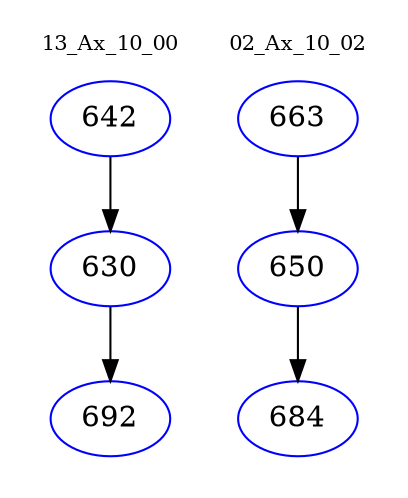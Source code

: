 digraph{
subgraph cluster_0 {
color = white
label = "13_Ax_10_00";
fontsize=10;
T0_642 [label="642", color="blue"]
T0_642 -> T0_630 [color="black"]
T0_630 [label="630", color="blue"]
T0_630 -> T0_692 [color="black"]
T0_692 [label="692", color="blue"]
}
subgraph cluster_1 {
color = white
label = "02_Ax_10_02";
fontsize=10;
T1_663 [label="663", color="blue"]
T1_663 -> T1_650 [color="black"]
T1_650 [label="650", color="blue"]
T1_650 -> T1_684 [color="black"]
T1_684 [label="684", color="blue"]
}
}
